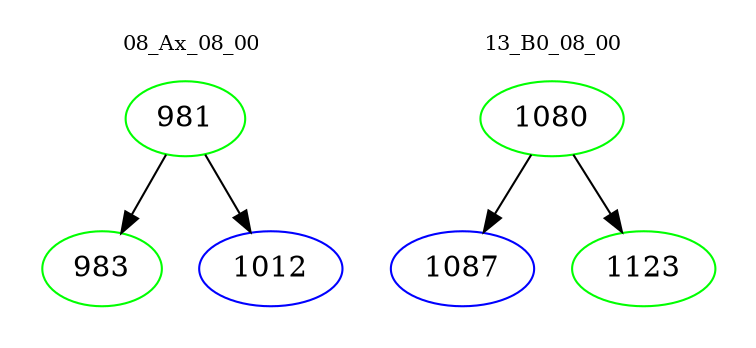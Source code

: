 digraph{
subgraph cluster_0 {
color = white
label = "08_Ax_08_00";
fontsize=10;
T0_981 [label="981", color="green"]
T0_981 -> T0_983 [color="black"]
T0_983 [label="983", color="green"]
T0_981 -> T0_1012 [color="black"]
T0_1012 [label="1012", color="blue"]
}
subgraph cluster_1 {
color = white
label = "13_B0_08_00";
fontsize=10;
T1_1080 [label="1080", color="green"]
T1_1080 -> T1_1087 [color="black"]
T1_1087 [label="1087", color="blue"]
T1_1080 -> T1_1123 [color="black"]
T1_1123 [label="1123", color="green"]
}
}
